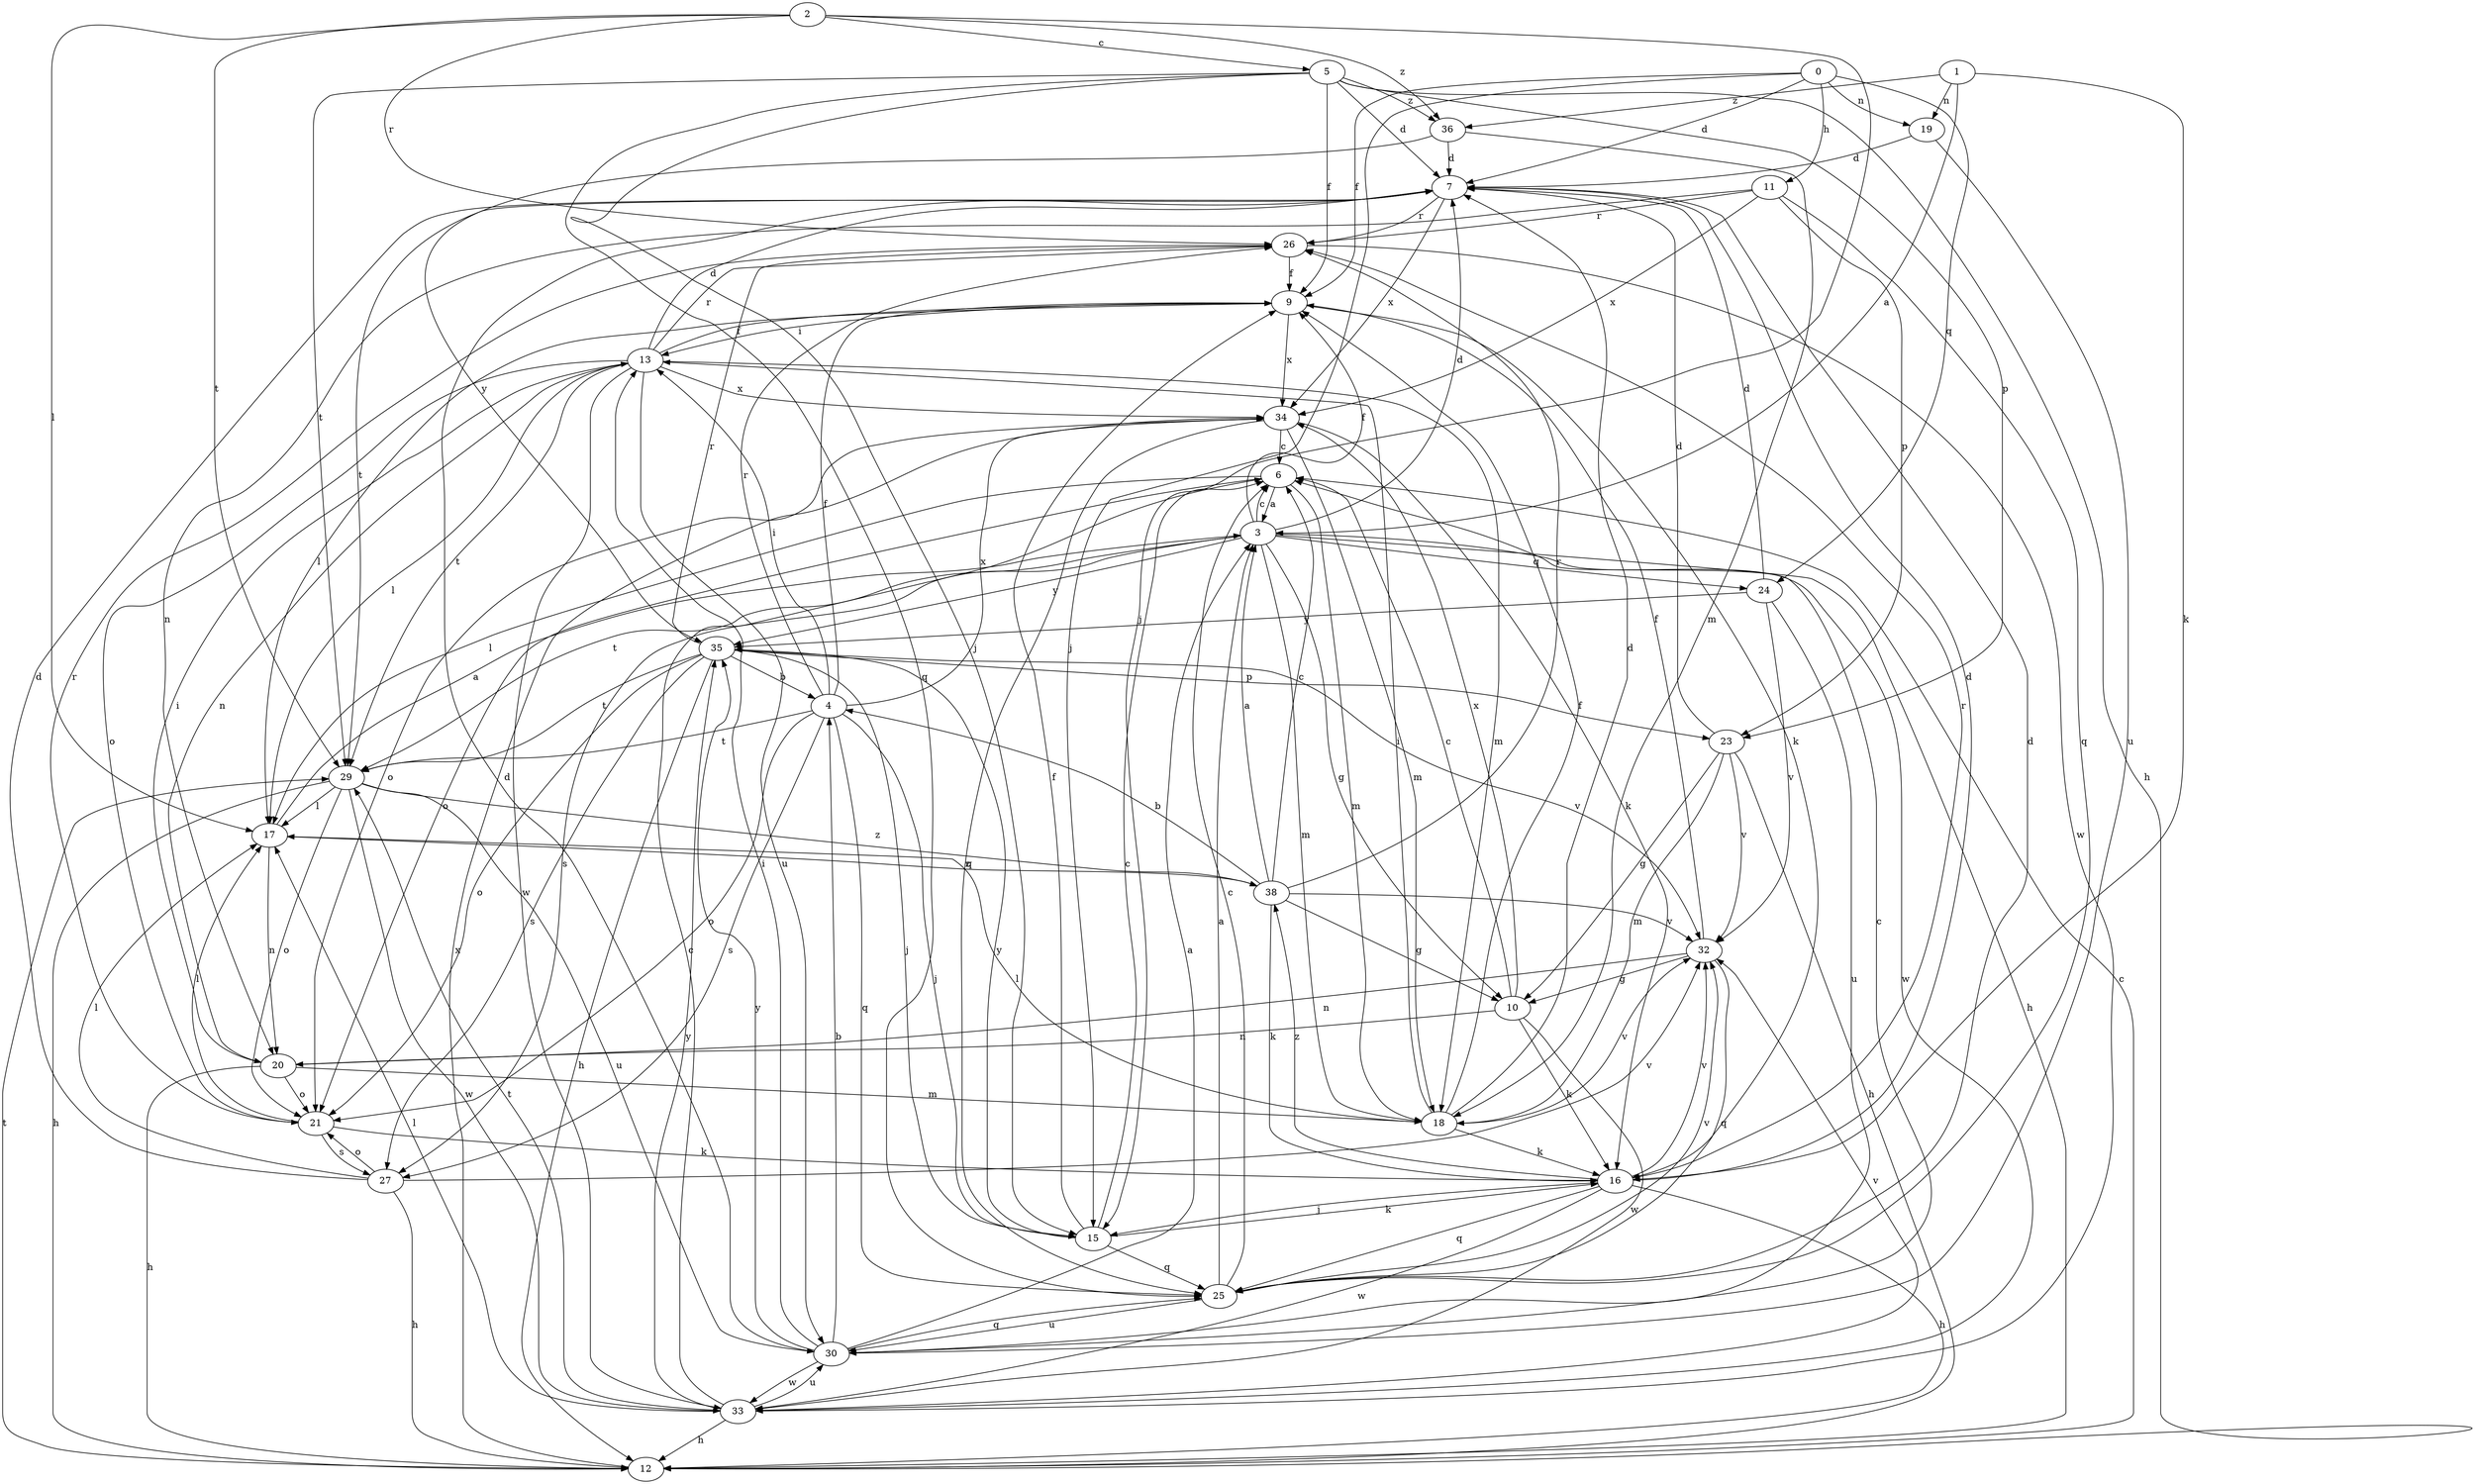 strict digraph  {
0;
1;
2;
3;
4;
5;
6;
7;
9;
10;
11;
12;
13;
15;
16;
17;
18;
19;
20;
21;
23;
24;
25;
26;
27;
29;
30;
32;
33;
34;
35;
36;
38;
0 -> 7  [label=d];
0 -> 9  [label=f];
0 -> 11  [label=h];
0 -> 15  [label=j];
0 -> 19  [label=n];
0 -> 24  [label=q];
1 -> 3  [label=a];
1 -> 16  [label=k];
1 -> 19  [label=n];
1 -> 36  [label=z];
2 -> 5  [label=c];
2 -> 15  [label=j];
2 -> 17  [label=l];
2 -> 26  [label=r];
2 -> 29  [label=t];
2 -> 36  [label=z];
3 -> 6  [label=c];
3 -> 7  [label=d];
3 -> 9  [label=f];
3 -> 10  [label=g];
3 -> 12  [label=h];
3 -> 18  [label=m];
3 -> 24  [label=q];
3 -> 27  [label=s];
3 -> 29  [label=t];
3 -> 33  [label=w];
3 -> 35  [label=y];
4 -> 9  [label=f];
4 -> 13  [label=i];
4 -> 15  [label=j];
4 -> 21  [label=o];
4 -> 25  [label=q];
4 -> 26  [label=r];
4 -> 27  [label=s];
4 -> 29  [label=t];
4 -> 34  [label=x];
5 -> 7  [label=d];
5 -> 9  [label=f];
5 -> 12  [label=h];
5 -> 15  [label=j];
5 -> 23  [label=p];
5 -> 25  [label=q];
5 -> 29  [label=t];
5 -> 36  [label=z];
6 -> 3  [label=a];
6 -> 17  [label=l];
6 -> 18  [label=m];
6 -> 21  [label=o];
7 -> 26  [label=r];
7 -> 29  [label=t];
7 -> 34  [label=x];
9 -> 13  [label=i];
9 -> 16  [label=k];
9 -> 17  [label=l];
9 -> 34  [label=x];
10 -> 6  [label=c];
10 -> 16  [label=k];
10 -> 20  [label=n];
10 -> 33  [label=w];
10 -> 34  [label=x];
11 -> 20  [label=n];
11 -> 23  [label=p];
11 -> 25  [label=q];
11 -> 26  [label=r];
11 -> 34  [label=x];
12 -> 6  [label=c];
12 -> 29  [label=t];
12 -> 34  [label=x];
13 -> 7  [label=d];
13 -> 9  [label=f];
13 -> 17  [label=l];
13 -> 18  [label=m];
13 -> 20  [label=n];
13 -> 21  [label=o];
13 -> 26  [label=r];
13 -> 29  [label=t];
13 -> 30  [label=u];
13 -> 33  [label=w];
13 -> 34  [label=x];
15 -> 6  [label=c];
15 -> 9  [label=f];
15 -> 16  [label=k];
15 -> 25  [label=q];
15 -> 35  [label=y];
16 -> 7  [label=d];
16 -> 12  [label=h];
16 -> 15  [label=j];
16 -> 25  [label=q];
16 -> 26  [label=r];
16 -> 32  [label=v];
16 -> 33  [label=w];
16 -> 38  [label=z];
17 -> 3  [label=a];
17 -> 20  [label=n];
17 -> 38  [label=z];
18 -> 7  [label=d];
18 -> 9  [label=f];
18 -> 13  [label=i];
18 -> 16  [label=k];
18 -> 17  [label=l];
18 -> 32  [label=v];
19 -> 7  [label=d];
19 -> 30  [label=u];
20 -> 12  [label=h];
20 -> 13  [label=i];
20 -> 18  [label=m];
20 -> 21  [label=o];
21 -> 16  [label=k];
21 -> 17  [label=l];
21 -> 26  [label=r];
21 -> 27  [label=s];
23 -> 7  [label=d];
23 -> 10  [label=g];
23 -> 12  [label=h];
23 -> 18  [label=m];
23 -> 32  [label=v];
24 -> 7  [label=d];
24 -> 30  [label=u];
24 -> 32  [label=v];
24 -> 35  [label=y];
25 -> 3  [label=a];
25 -> 6  [label=c];
25 -> 7  [label=d];
25 -> 30  [label=u];
25 -> 32  [label=v];
26 -> 9  [label=f];
26 -> 33  [label=w];
27 -> 7  [label=d];
27 -> 12  [label=h];
27 -> 17  [label=l];
27 -> 21  [label=o];
27 -> 32  [label=v];
29 -> 12  [label=h];
29 -> 17  [label=l];
29 -> 21  [label=o];
29 -> 30  [label=u];
29 -> 33  [label=w];
29 -> 38  [label=z];
30 -> 3  [label=a];
30 -> 4  [label=b];
30 -> 6  [label=c];
30 -> 7  [label=d];
30 -> 13  [label=i];
30 -> 25  [label=q];
30 -> 33  [label=w];
30 -> 35  [label=y];
32 -> 9  [label=f];
32 -> 10  [label=g];
32 -> 20  [label=n];
32 -> 25  [label=q];
33 -> 6  [label=c];
33 -> 12  [label=h];
33 -> 17  [label=l];
33 -> 29  [label=t];
33 -> 30  [label=u];
33 -> 32  [label=v];
33 -> 35  [label=y];
34 -> 6  [label=c];
34 -> 16  [label=k];
34 -> 18  [label=m];
34 -> 21  [label=o];
34 -> 25  [label=q];
35 -> 4  [label=b];
35 -> 12  [label=h];
35 -> 15  [label=j];
35 -> 21  [label=o];
35 -> 23  [label=p];
35 -> 26  [label=r];
35 -> 27  [label=s];
35 -> 29  [label=t];
35 -> 32  [label=v];
36 -> 7  [label=d];
36 -> 18  [label=m];
36 -> 35  [label=y];
38 -> 3  [label=a];
38 -> 4  [label=b];
38 -> 6  [label=c];
38 -> 10  [label=g];
38 -> 16  [label=k];
38 -> 26  [label=r];
38 -> 32  [label=v];
}
